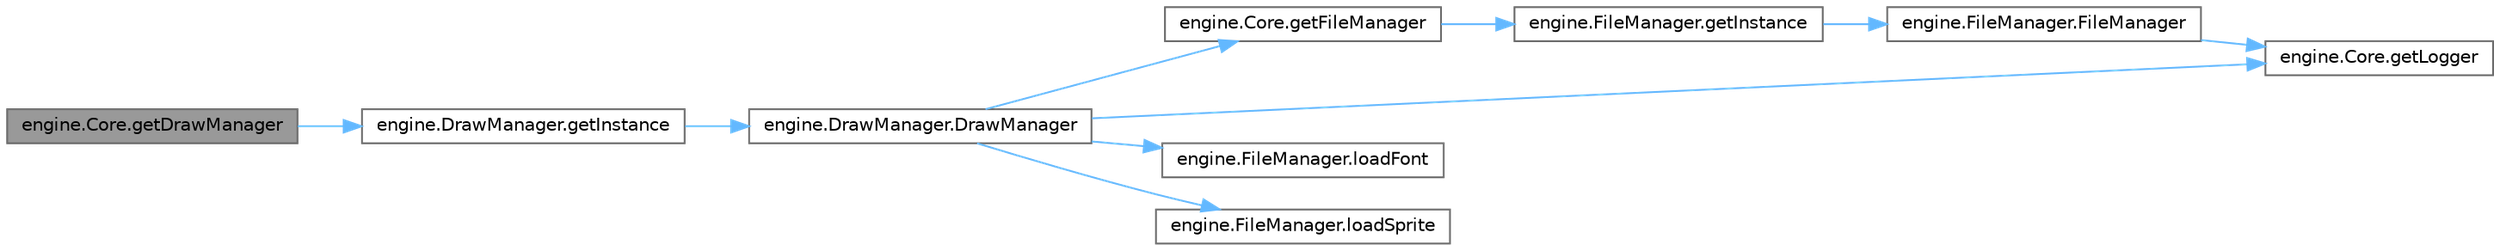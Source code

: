 digraph "engine.Core.getDrawManager"
{
 // LATEX_PDF_SIZE
  bgcolor="transparent";
  edge [fontname=Helvetica,fontsize=10,labelfontname=Helvetica,labelfontsize=10];
  node [fontname=Helvetica,fontsize=10,shape=box,height=0.2,width=0.4];
  rankdir="LR";
  Node1 [id="Node000001",label="engine.Core.getDrawManager",height=0.2,width=0.4,color="gray40", fillcolor="grey60", style="filled", fontcolor="black",tooltip="Controls access to the drawing manager."];
  Node1 -> Node2 [id="edge1_Node000001_Node000002",color="steelblue1",style="solid",tooltip=" "];
  Node2 [id="Node000002",label="engine.DrawManager.getInstance",height=0.2,width=0.4,color="grey40", fillcolor="white", style="filled",URL="$classengine_1_1_draw_manager.html#a65d3bcf5882046f637638cfcc3d7d84f",tooltip="Returns shared instance of DrawManager."];
  Node2 -> Node3 [id="edge2_Node000002_Node000003",color="steelblue1",style="solid",tooltip=" "];
  Node3 [id="Node000003",label="engine.DrawManager.DrawManager",height=0.2,width=0.4,color="grey40", fillcolor="white", style="filled",URL="$classengine_1_1_draw_manager.html#a75ec582f8ca675258c9eeefc4e3923c4",tooltip="Private constructor."];
  Node3 -> Node4 [id="edge3_Node000003_Node000004",color="steelblue1",style="solid",tooltip=" "];
  Node4 [id="Node000004",label="engine.Core.getFileManager",height=0.2,width=0.4,color="grey40", fillcolor="white", style="filled",URL="$classengine_1_1_core.html#adb491d93cae178d9f5b8e7d05e2ad8e8",tooltip="Controls access to the file manager."];
  Node4 -> Node5 [id="edge4_Node000004_Node000005",color="steelblue1",style="solid",tooltip=" "];
  Node5 [id="Node000005",label="engine.FileManager.getInstance",height=0.2,width=0.4,color="grey40", fillcolor="white", style="filled",URL="$classengine_1_1_file_manager.html#a7698513523dc07d8c3a5e8f196b77ab0",tooltip="Returns shared instance of FileManager."];
  Node5 -> Node6 [id="edge5_Node000005_Node000006",color="steelblue1",style="solid",tooltip=" "];
  Node6 [id="Node000006",label="engine.FileManager.FileManager",height=0.2,width=0.4,color="grey40", fillcolor="white", style="filled",URL="$classengine_1_1_file_manager.html#afdca4bda43ab44bb37d0f6665f71378a",tooltip="private constructor."];
  Node6 -> Node7 [id="edge6_Node000006_Node000007",color="steelblue1",style="solid",tooltip=" "];
  Node7 [id="Node000007",label="engine.Core.getLogger",height=0.2,width=0.4,color="grey40", fillcolor="white", style="filled",URL="$classengine_1_1_core.html#a89349dea52049be064320358db9412a2",tooltip="Controls access to the logger."];
  Node3 -> Node7 [id="edge7_Node000003_Node000007",color="steelblue1",style="solid",tooltip=" "];
  Node3 -> Node8 [id="edge8_Node000003_Node000008",color="steelblue1",style="solid",tooltip=" "];
  Node8 [id="Node000008",label="engine.FileManager.loadFont",height=0.2,width=0.4,color="grey40", fillcolor="white", style="filled",URL="$classengine_1_1_file_manager.html#a557804f2c71a599400dd60c4b24f9a1d",tooltip="Loads a font of a given size."];
  Node3 -> Node9 [id="edge9_Node000003_Node000009",color="steelblue1",style="solid",tooltip=" "];
  Node9 [id="Node000009",label="engine.FileManager.loadSprite",height=0.2,width=0.4,color="grey40", fillcolor="white", style="filled",URL="$classengine_1_1_file_manager.html#a77c85c9ebc8af1cf9f2e272505c7fa38",tooltip="Loads sprites from disk."];
}

